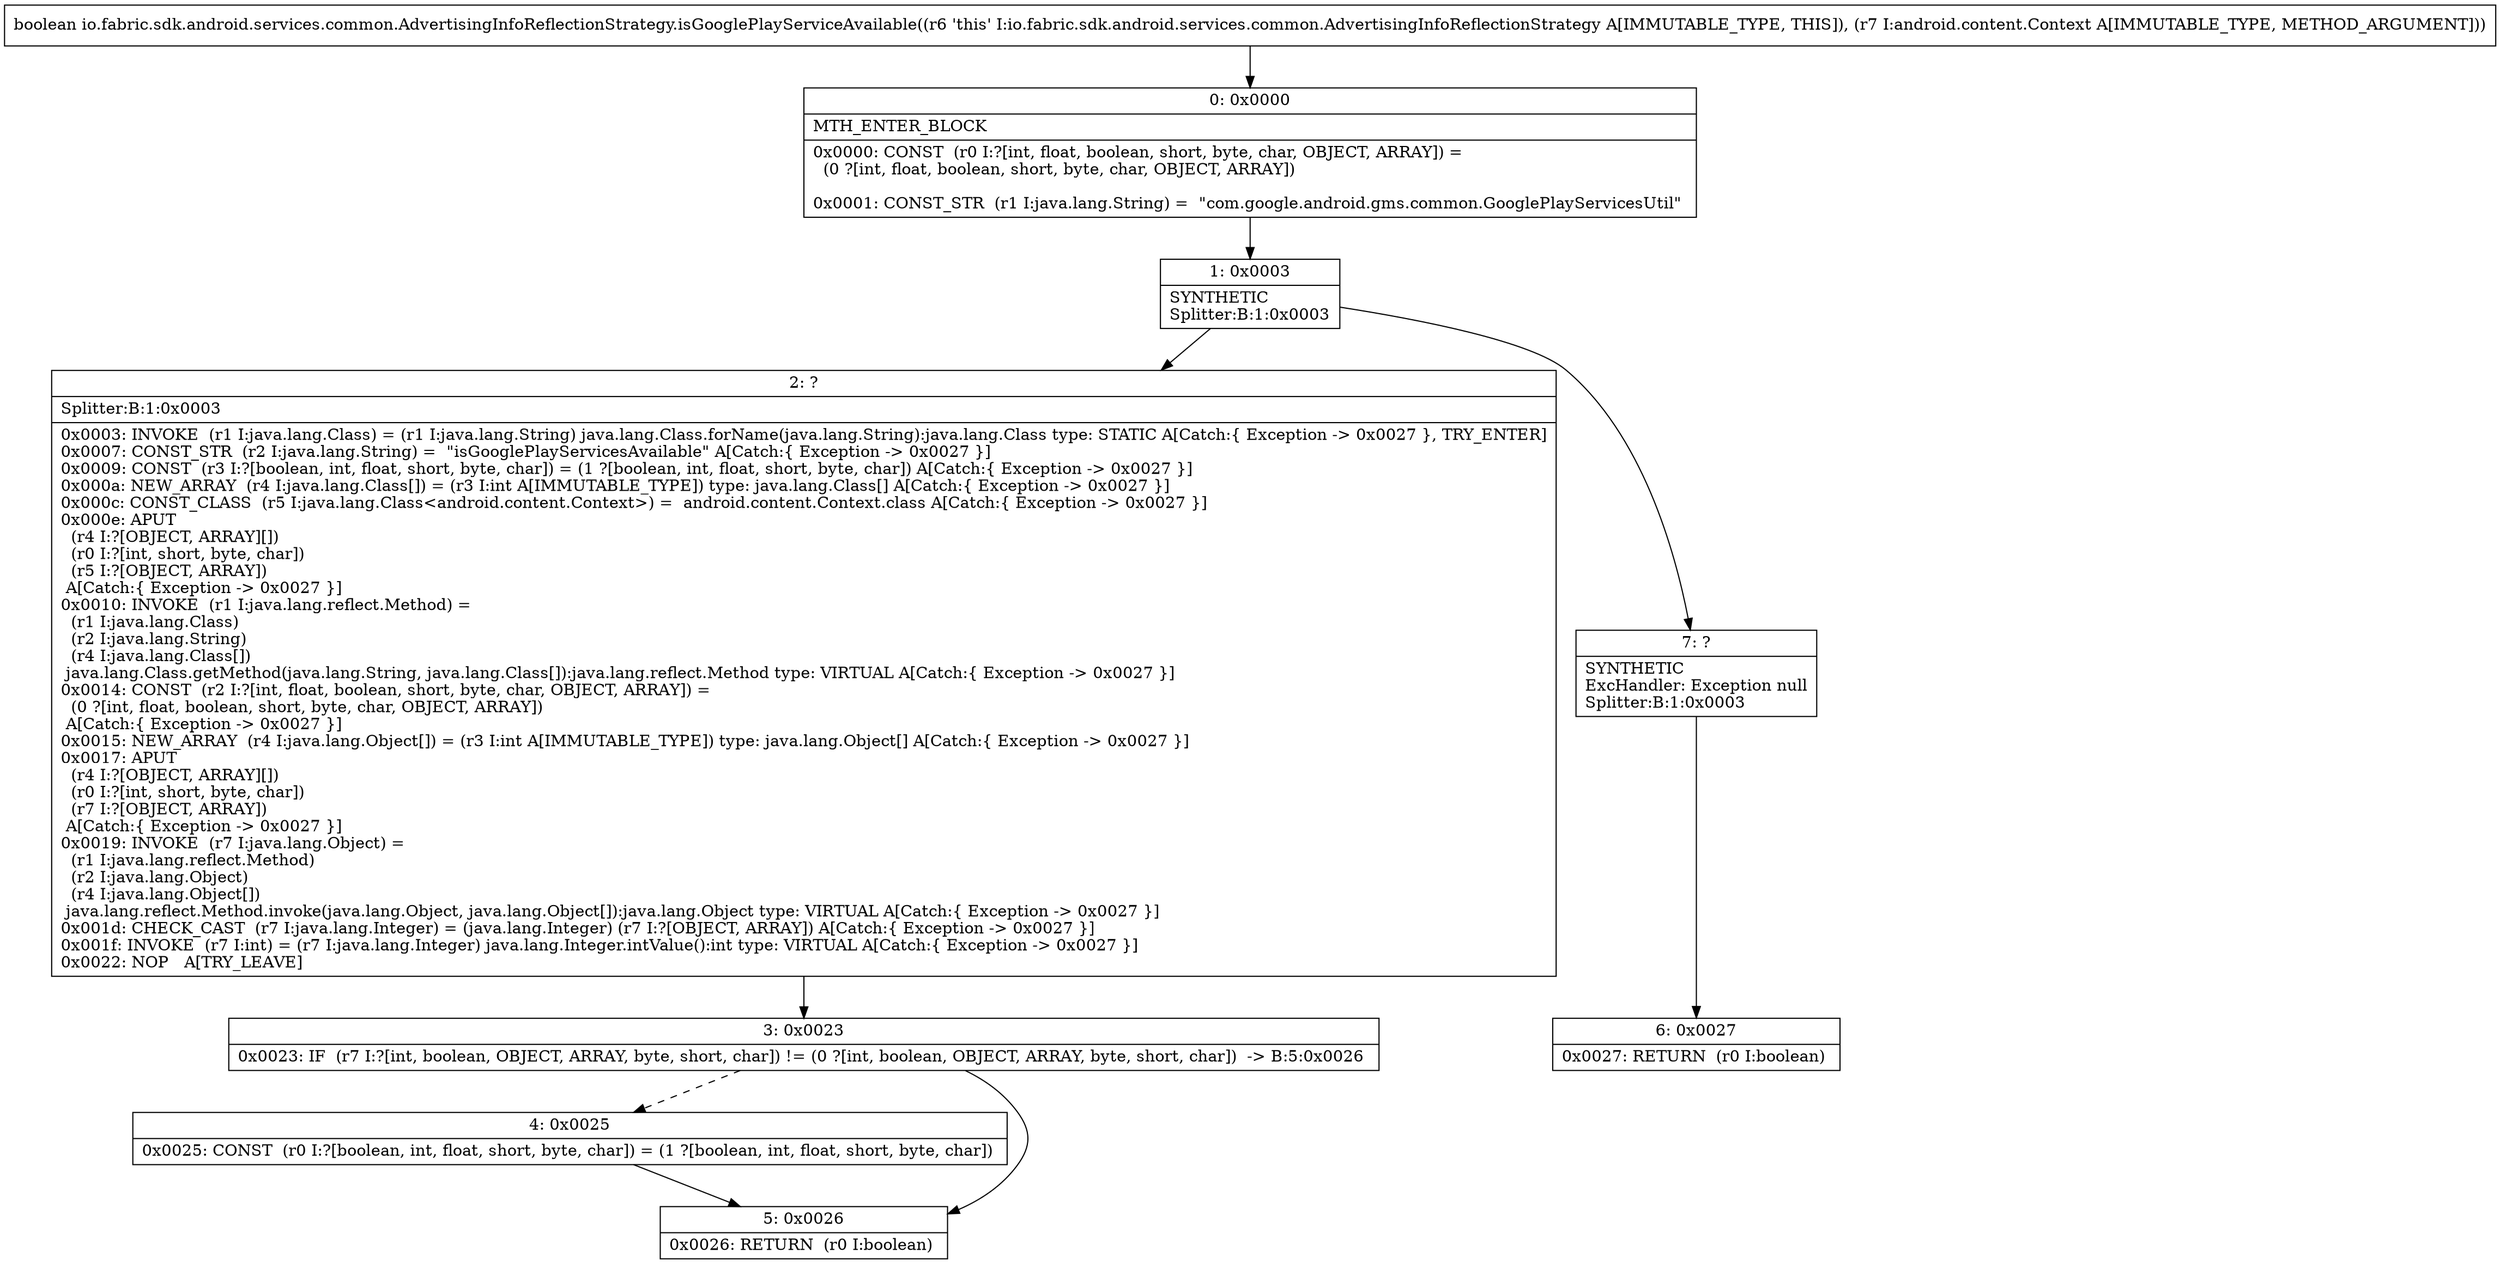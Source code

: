 digraph "CFG forio.fabric.sdk.android.services.common.AdvertisingInfoReflectionStrategy.isGooglePlayServiceAvailable(Landroid\/content\/Context;)Z" {
Node_0 [shape=record,label="{0\:\ 0x0000|MTH_ENTER_BLOCK\l|0x0000: CONST  (r0 I:?[int, float, boolean, short, byte, char, OBJECT, ARRAY]) = \l  (0 ?[int, float, boolean, short, byte, char, OBJECT, ARRAY])\l \l0x0001: CONST_STR  (r1 I:java.lang.String) =  \"com.google.android.gms.common.GooglePlayServicesUtil\" \l}"];
Node_1 [shape=record,label="{1\:\ 0x0003|SYNTHETIC\lSplitter:B:1:0x0003\l}"];
Node_2 [shape=record,label="{2\:\ ?|Splitter:B:1:0x0003\l|0x0003: INVOKE  (r1 I:java.lang.Class) = (r1 I:java.lang.String) java.lang.Class.forName(java.lang.String):java.lang.Class type: STATIC A[Catch:\{ Exception \-\> 0x0027 \}, TRY_ENTER]\l0x0007: CONST_STR  (r2 I:java.lang.String) =  \"isGooglePlayServicesAvailable\" A[Catch:\{ Exception \-\> 0x0027 \}]\l0x0009: CONST  (r3 I:?[boolean, int, float, short, byte, char]) = (1 ?[boolean, int, float, short, byte, char]) A[Catch:\{ Exception \-\> 0x0027 \}]\l0x000a: NEW_ARRAY  (r4 I:java.lang.Class[]) = (r3 I:int A[IMMUTABLE_TYPE]) type: java.lang.Class[] A[Catch:\{ Exception \-\> 0x0027 \}]\l0x000c: CONST_CLASS  (r5 I:java.lang.Class\<android.content.Context\>) =  android.content.Context.class A[Catch:\{ Exception \-\> 0x0027 \}]\l0x000e: APUT  \l  (r4 I:?[OBJECT, ARRAY][])\l  (r0 I:?[int, short, byte, char])\l  (r5 I:?[OBJECT, ARRAY])\l A[Catch:\{ Exception \-\> 0x0027 \}]\l0x0010: INVOKE  (r1 I:java.lang.reflect.Method) = \l  (r1 I:java.lang.Class)\l  (r2 I:java.lang.String)\l  (r4 I:java.lang.Class[])\l java.lang.Class.getMethod(java.lang.String, java.lang.Class[]):java.lang.reflect.Method type: VIRTUAL A[Catch:\{ Exception \-\> 0x0027 \}]\l0x0014: CONST  (r2 I:?[int, float, boolean, short, byte, char, OBJECT, ARRAY]) = \l  (0 ?[int, float, boolean, short, byte, char, OBJECT, ARRAY])\l A[Catch:\{ Exception \-\> 0x0027 \}]\l0x0015: NEW_ARRAY  (r4 I:java.lang.Object[]) = (r3 I:int A[IMMUTABLE_TYPE]) type: java.lang.Object[] A[Catch:\{ Exception \-\> 0x0027 \}]\l0x0017: APUT  \l  (r4 I:?[OBJECT, ARRAY][])\l  (r0 I:?[int, short, byte, char])\l  (r7 I:?[OBJECT, ARRAY])\l A[Catch:\{ Exception \-\> 0x0027 \}]\l0x0019: INVOKE  (r7 I:java.lang.Object) = \l  (r1 I:java.lang.reflect.Method)\l  (r2 I:java.lang.Object)\l  (r4 I:java.lang.Object[])\l java.lang.reflect.Method.invoke(java.lang.Object, java.lang.Object[]):java.lang.Object type: VIRTUAL A[Catch:\{ Exception \-\> 0x0027 \}]\l0x001d: CHECK_CAST  (r7 I:java.lang.Integer) = (java.lang.Integer) (r7 I:?[OBJECT, ARRAY]) A[Catch:\{ Exception \-\> 0x0027 \}]\l0x001f: INVOKE  (r7 I:int) = (r7 I:java.lang.Integer) java.lang.Integer.intValue():int type: VIRTUAL A[Catch:\{ Exception \-\> 0x0027 \}]\l0x0022: NOP   A[TRY_LEAVE]\l}"];
Node_3 [shape=record,label="{3\:\ 0x0023|0x0023: IF  (r7 I:?[int, boolean, OBJECT, ARRAY, byte, short, char]) != (0 ?[int, boolean, OBJECT, ARRAY, byte, short, char])  \-\> B:5:0x0026 \l}"];
Node_4 [shape=record,label="{4\:\ 0x0025|0x0025: CONST  (r0 I:?[boolean, int, float, short, byte, char]) = (1 ?[boolean, int, float, short, byte, char]) \l}"];
Node_5 [shape=record,label="{5\:\ 0x0026|0x0026: RETURN  (r0 I:boolean) \l}"];
Node_6 [shape=record,label="{6\:\ 0x0027|0x0027: RETURN  (r0 I:boolean) \l}"];
Node_7 [shape=record,label="{7\:\ ?|SYNTHETIC\lExcHandler: Exception null\lSplitter:B:1:0x0003\l}"];
MethodNode[shape=record,label="{boolean io.fabric.sdk.android.services.common.AdvertisingInfoReflectionStrategy.isGooglePlayServiceAvailable((r6 'this' I:io.fabric.sdk.android.services.common.AdvertisingInfoReflectionStrategy A[IMMUTABLE_TYPE, THIS]), (r7 I:android.content.Context A[IMMUTABLE_TYPE, METHOD_ARGUMENT])) }"];
MethodNode -> Node_0;
Node_0 -> Node_1;
Node_1 -> Node_2;
Node_1 -> Node_7;
Node_2 -> Node_3;
Node_3 -> Node_4[style=dashed];
Node_3 -> Node_5;
Node_4 -> Node_5;
Node_7 -> Node_6;
}

